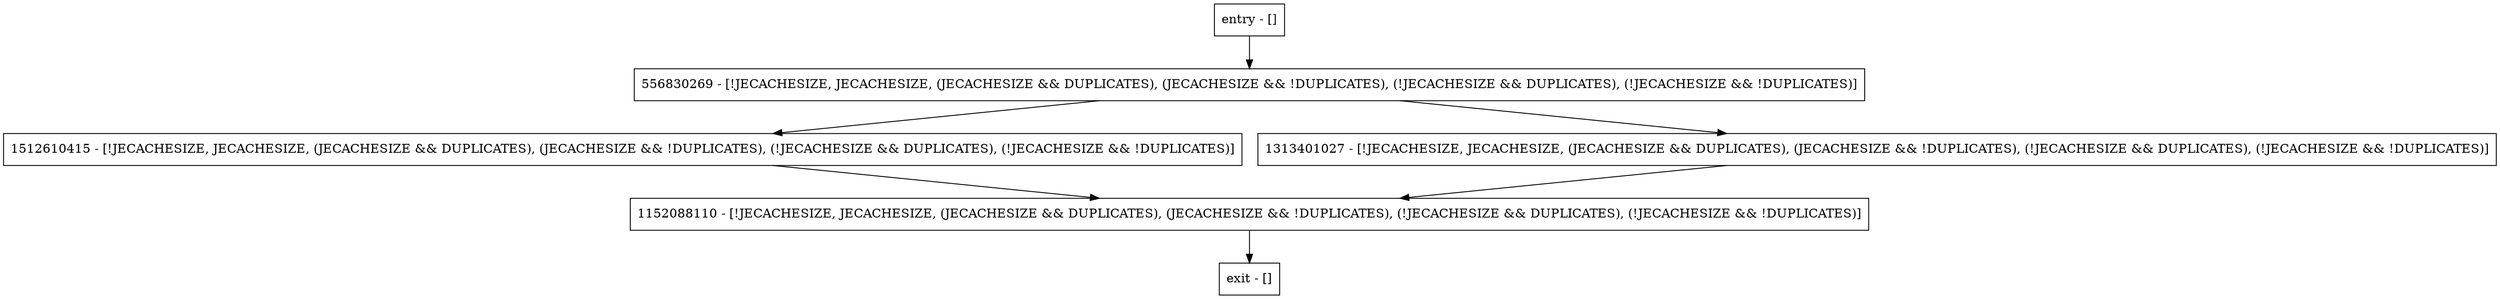 digraph get {
node [shape=record];
entry [label="entry - []"];
exit [label="exit - []"];
1512610415 [label="1512610415 - [!JECACHESIZE, JECACHESIZE, (JECACHESIZE && DUPLICATES), (JECACHESIZE && !DUPLICATES), (!JECACHESIZE && DUPLICATES), (!JECACHESIZE && !DUPLICATES)]"];
556830269 [label="556830269 - [!JECACHESIZE, JECACHESIZE, (JECACHESIZE && DUPLICATES), (JECACHESIZE && !DUPLICATES), (!JECACHESIZE && DUPLICATES), (!JECACHESIZE && !DUPLICATES)]"];
1152088110 [label="1152088110 - [!JECACHESIZE, JECACHESIZE, (JECACHESIZE && DUPLICATES), (JECACHESIZE && !DUPLICATES), (!JECACHESIZE && DUPLICATES), (!JECACHESIZE && !DUPLICATES)]"];
1313401027 [label="1313401027 - [!JECACHESIZE, JECACHESIZE, (JECACHESIZE && DUPLICATES), (JECACHESIZE && !DUPLICATES), (!JECACHESIZE && DUPLICATES), (!JECACHESIZE && !DUPLICATES)]"];
entry;
exit;
entry -> 556830269;
1512610415 -> 1152088110;
556830269 -> 1512610415;
556830269 -> 1313401027;
1152088110 -> exit;
1313401027 -> 1152088110;
}
